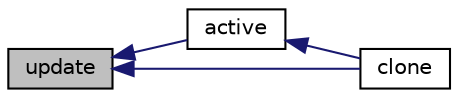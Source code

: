digraph "update"
{
  bgcolor="transparent";
  edge [fontname="Helvetica",fontsize="10",labelfontname="Helvetica",labelfontsize="10"];
  node [fontname="Helvetica",fontsize="10",shape=record];
  rankdir="LR";
  Node19 [label="update",height=0.2,width=0.4,color="black", fillcolor="grey75", style="filled", fontcolor="black"];
  Node19 -> Node20 [dir="back",color="midnightblue",fontsize="10",style="solid",fontname="Helvetica"];
  Node20 [label="active",height=0.2,width=0.4,color="black",URL="$a25173.html#ad9735e23cb0888fb98e1c5893aecff7e",tooltip="Flag to indicate whether model activates injection model. "];
  Node20 -> Node21 [dir="back",color="midnightblue",fontsize="10",style="solid",fontname="Helvetica"];
  Node21 [label="clone",height=0.2,width=0.4,color="black",URL="$a25173.html#acc3cd5c08a0a6856cb2ac6298ee51722",tooltip="Construct and return a clone. "];
  Node19 -> Node21 [dir="back",color="midnightblue",fontsize="10",style="solid",fontname="Helvetica"];
}

